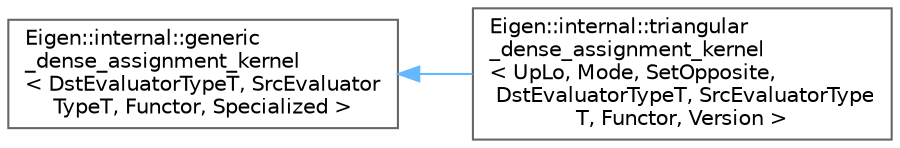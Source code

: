 digraph "Graphical Class Hierarchy"
{
 // LATEX_PDF_SIZE
  bgcolor="transparent";
  edge [fontname=Helvetica,fontsize=10,labelfontname=Helvetica,labelfontsize=10];
  node [fontname=Helvetica,fontsize=10,shape=box,height=0.2,width=0.4];
  rankdir="LR";
  Node0 [id="Node000000",label="Eigen::internal::generic\l_dense_assignment_kernel\l\< DstEvaluatorTypeT, SrcEvaluator\lTypeT, Functor, Specialized \>",height=0.2,width=0.4,color="grey40", fillcolor="white", style="filled",URL="$classEigen_1_1internal_1_1generic__dense__assignment__kernel.html",tooltip=" "];
  Node0 -> Node1 [id="edge848_Node000000_Node000001",dir="back",color="steelblue1",style="solid",tooltip=" "];
  Node1 [id="Node000001",label="Eigen::internal::triangular\l_dense_assignment_kernel\l\< UpLo, Mode, SetOpposite,\l DstEvaluatorTypeT, SrcEvaluatorType\lT, Functor, Version \>",height=0.2,width=0.4,color="grey40", fillcolor="white", style="filled",URL="$classEigen_1_1internal_1_1triangular__dense__assignment__kernel.html",tooltip=" "];
}
